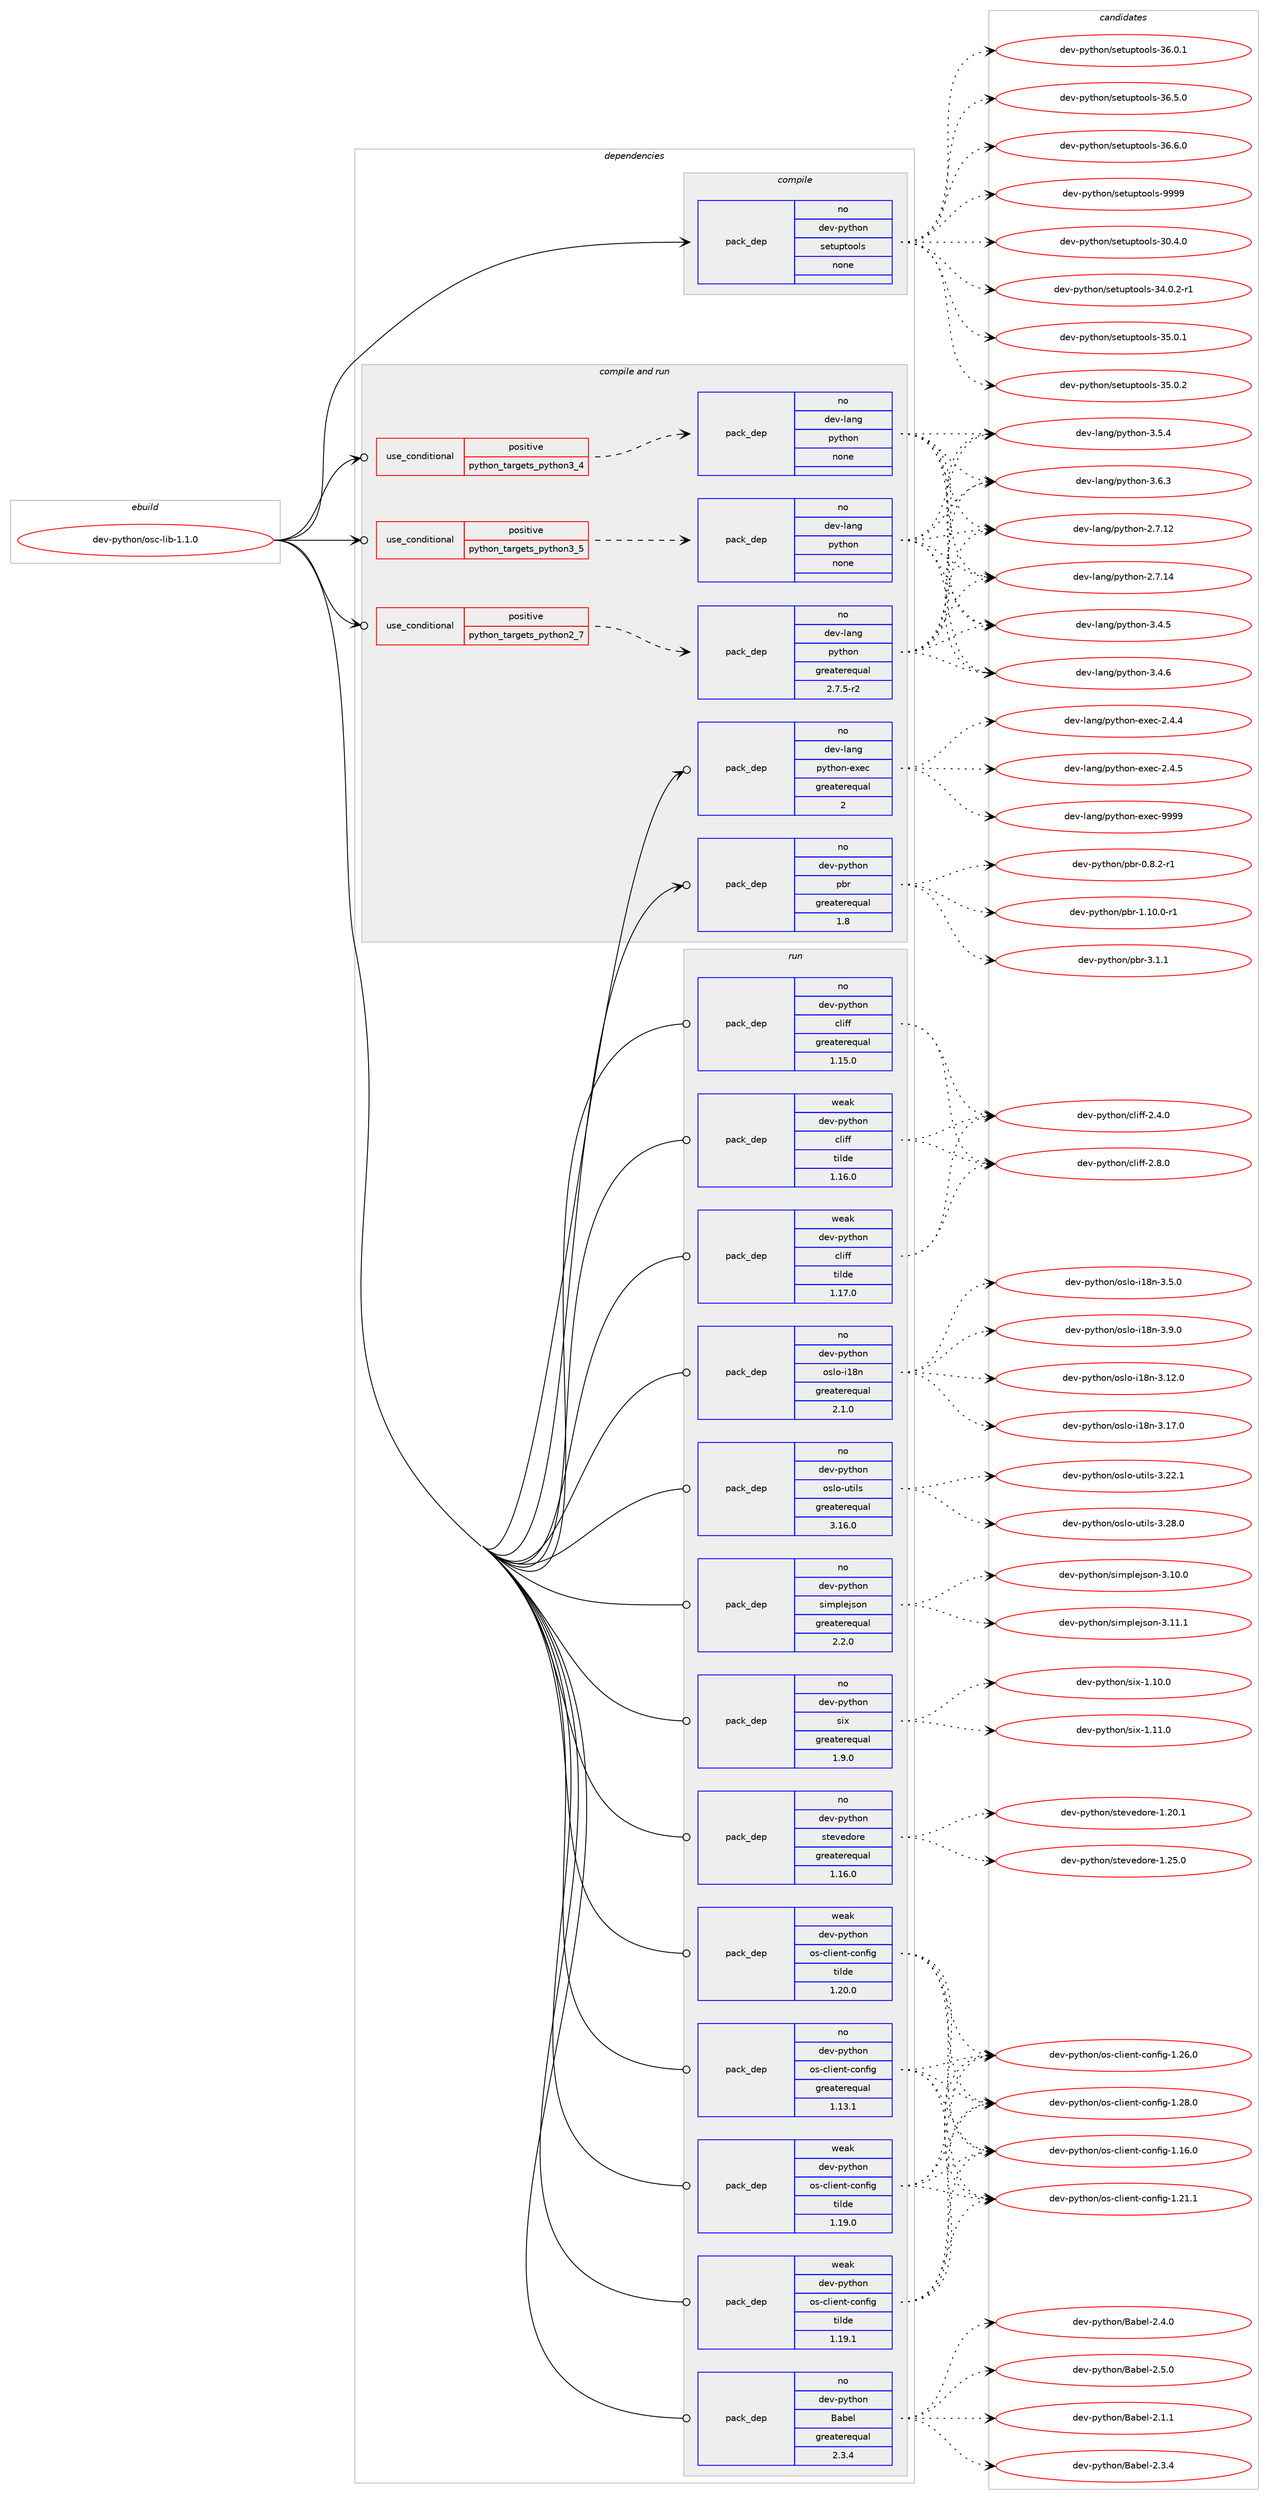 digraph prolog {

# *************
# Graph options
# *************

newrank=true;
concentrate=true;
compound=true;
graph [rankdir=LR,fontname=Helvetica,fontsize=10,ranksep=1.5];#, ranksep=2.5, nodesep=0.2];
edge  [arrowhead=vee];
node  [fontname=Helvetica,fontsize=10];

# **********
# The ebuild
# **********

subgraph cluster_leftcol {
color=gray;
rank=same;
label=<<i>ebuild</i>>;
id [label="dev-python/osc-lib-1.1.0", color=red, width=4, href="../dev-python/osc-lib-1.1.0.svg"];
}

# ****************
# The dependencies
# ****************

subgraph cluster_midcol {
color=gray;
label=<<i>dependencies</i>>;
subgraph cluster_compile {
fillcolor="#eeeeee";
style=filled;
label=<<i>compile</i>>;
subgraph pack129465 {
dependency169905 [label=<<TABLE BORDER="0" CELLBORDER="1" CELLSPACING="0" CELLPADDING="4" WIDTH="220"><TR><TD ROWSPAN="6" CELLPADDING="30">pack_dep</TD></TR><TR><TD WIDTH="110">no</TD></TR><TR><TD>dev-python</TD></TR><TR><TD>setuptools</TD></TR><TR><TD>none</TD></TR><TR><TD></TD></TR></TABLE>>, shape=none, color=blue];
}
id:e -> dependency169905:w [weight=20,style="solid",arrowhead="vee"];
}
subgraph cluster_compileandrun {
fillcolor="#eeeeee";
style=filled;
label=<<i>compile and run</i>>;
subgraph cond36580 {
dependency169906 [label=<<TABLE BORDER="0" CELLBORDER="1" CELLSPACING="0" CELLPADDING="4"><TR><TD ROWSPAN="3" CELLPADDING="10">use_conditional</TD></TR><TR><TD>positive</TD></TR><TR><TD>python_targets_python2_7</TD></TR></TABLE>>, shape=none, color=red];
subgraph pack129466 {
dependency169907 [label=<<TABLE BORDER="0" CELLBORDER="1" CELLSPACING="0" CELLPADDING="4" WIDTH="220"><TR><TD ROWSPAN="6" CELLPADDING="30">pack_dep</TD></TR><TR><TD WIDTH="110">no</TD></TR><TR><TD>dev-lang</TD></TR><TR><TD>python</TD></TR><TR><TD>greaterequal</TD></TR><TR><TD>2.7.5-r2</TD></TR></TABLE>>, shape=none, color=blue];
}
dependency169906:e -> dependency169907:w [weight=20,style="dashed",arrowhead="vee"];
}
id:e -> dependency169906:w [weight=20,style="solid",arrowhead="odotvee"];
subgraph cond36581 {
dependency169908 [label=<<TABLE BORDER="0" CELLBORDER="1" CELLSPACING="0" CELLPADDING="4"><TR><TD ROWSPAN="3" CELLPADDING="10">use_conditional</TD></TR><TR><TD>positive</TD></TR><TR><TD>python_targets_python3_4</TD></TR></TABLE>>, shape=none, color=red];
subgraph pack129467 {
dependency169909 [label=<<TABLE BORDER="0" CELLBORDER="1" CELLSPACING="0" CELLPADDING="4" WIDTH="220"><TR><TD ROWSPAN="6" CELLPADDING="30">pack_dep</TD></TR><TR><TD WIDTH="110">no</TD></TR><TR><TD>dev-lang</TD></TR><TR><TD>python</TD></TR><TR><TD>none</TD></TR><TR><TD></TD></TR></TABLE>>, shape=none, color=blue];
}
dependency169908:e -> dependency169909:w [weight=20,style="dashed",arrowhead="vee"];
}
id:e -> dependency169908:w [weight=20,style="solid",arrowhead="odotvee"];
subgraph cond36582 {
dependency169910 [label=<<TABLE BORDER="0" CELLBORDER="1" CELLSPACING="0" CELLPADDING="4"><TR><TD ROWSPAN="3" CELLPADDING="10">use_conditional</TD></TR><TR><TD>positive</TD></TR><TR><TD>python_targets_python3_5</TD></TR></TABLE>>, shape=none, color=red];
subgraph pack129468 {
dependency169911 [label=<<TABLE BORDER="0" CELLBORDER="1" CELLSPACING="0" CELLPADDING="4" WIDTH="220"><TR><TD ROWSPAN="6" CELLPADDING="30">pack_dep</TD></TR><TR><TD WIDTH="110">no</TD></TR><TR><TD>dev-lang</TD></TR><TR><TD>python</TD></TR><TR><TD>none</TD></TR><TR><TD></TD></TR></TABLE>>, shape=none, color=blue];
}
dependency169910:e -> dependency169911:w [weight=20,style="dashed",arrowhead="vee"];
}
id:e -> dependency169910:w [weight=20,style="solid",arrowhead="odotvee"];
subgraph pack129469 {
dependency169912 [label=<<TABLE BORDER="0" CELLBORDER="1" CELLSPACING="0" CELLPADDING="4" WIDTH="220"><TR><TD ROWSPAN="6" CELLPADDING="30">pack_dep</TD></TR><TR><TD WIDTH="110">no</TD></TR><TR><TD>dev-lang</TD></TR><TR><TD>python-exec</TD></TR><TR><TD>greaterequal</TD></TR><TR><TD>2</TD></TR></TABLE>>, shape=none, color=blue];
}
id:e -> dependency169912:w [weight=20,style="solid",arrowhead="odotvee"];
subgraph pack129470 {
dependency169913 [label=<<TABLE BORDER="0" CELLBORDER="1" CELLSPACING="0" CELLPADDING="4" WIDTH="220"><TR><TD ROWSPAN="6" CELLPADDING="30">pack_dep</TD></TR><TR><TD WIDTH="110">no</TD></TR><TR><TD>dev-python</TD></TR><TR><TD>pbr</TD></TR><TR><TD>greaterequal</TD></TR><TR><TD>1.8</TD></TR></TABLE>>, shape=none, color=blue];
}
id:e -> dependency169913:w [weight=20,style="solid",arrowhead="odotvee"];
}
subgraph cluster_run {
fillcolor="#eeeeee";
style=filled;
label=<<i>run</i>>;
subgraph pack129471 {
dependency169914 [label=<<TABLE BORDER="0" CELLBORDER="1" CELLSPACING="0" CELLPADDING="4" WIDTH="220"><TR><TD ROWSPAN="6" CELLPADDING="30">pack_dep</TD></TR><TR><TD WIDTH="110">no</TD></TR><TR><TD>dev-python</TD></TR><TR><TD>Babel</TD></TR><TR><TD>greaterequal</TD></TR><TR><TD>2.3.4</TD></TR></TABLE>>, shape=none, color=blue];
}
id:e -> dependency169914:w [weight=20,style="solid",arrowhead="odot"];
subgraph pack129472 {
dependency169915 [label=<<TABLE BORDER="0" CELLBORDER="1" CELLSPACING="0" CELLPADDING="4" WIDTH="220"><TR><TD ROWSPAN="6" CELLPADDING="30">pack_dep</TD></TR><TR><TD WIDTH="110">no</TD></TR><TR><TD>dev-python</TD></TR><TR><TD>cliff</TD></TR><TR><TD>greaterequal</TD></TR><TR><TD>1.15.0</TD></TR></TABLE>>, shape=none, color=blue];
}
id:e -> dependency169915:w [weight=20,style="solid",arrowhead="odot"];
subgraph pack129473 {
dependency169916 [label=<<TABLE BORDER="0" CELLBORDER="1" CELLSPACING="0" CELLPADDING="4" WIDTH="220"><TR><TD ROWSPAN="6" CELLPADDING="30">pack_dep</TD></TR><TR><TD WIDTH="110">no</TD></TR><TR><TD>dev-python</TD></TR><TR><TD>os-client-config</TD></TR><TR><TD>greaterequal</TD></TR><TR><TD>1.13.1</TD></TR></TABLE>>, shape=none, color=blue];
}
id:e -> dependency169916:w [weight=20,style="solid",arrowhead="odot"];
subgraph pack129474 {
dependency169917 [label=<<TABLE BORDER="0" CELLBORDER="1" CELLSPACING="0" CELLPADDING="4" WIDTH="220"><TR><TD ROWSPAN="6" CELLPADDING="30">pack_dep</TD></TR><TR><TD WIDTH="110">no</TD></TR><TR><TD>dev-python</TD></TR><TR><TD>oslo-i18n</TD></TR><TR><TD>greaterequal</TD></TR><TR><TD>2.1.0</TD></TR></TABLE>>, shape=none, color=blue];
}
id:e -> dependency169917:w [weight=20,style="solid",arrowhead="odot"];
subgraph pack129475 {
dependency169918 [label=<<TABLE BORDER="0" CELLBORDER="1" CELLSPACING="0" CELLPADDING="4" WIDTH="220"><TR><TD ROWSPAN="6" CELLPADDING="30">pack_dep</TD></TR><TR><TD WIDTH="110">no</TD></TR><TR><TD>dev-python</TD></TR><TR><TD>oslo-utils</TD></TR><TR><TD>greaterequal</TD></TR><TR><TD>3.16.0</TD></TR></TABLE>>, shape=none, color=blue];
}
id:e -> dependency169918:w [weight=20,style="solid",arrowhead="odot"];
subgraph pack129476 {
dependency169919 [label=<<TABLE BORDER="0" CELLBORDER="1" CELLSPACING="0" CELLPADDING="4" WIDTH="220"><TR><TD ROWSPAN="6" CELLPADDING="30">pack_dep</TD></TR><TR><TD WIDTH="110">no</TD></TR><TR><TD>dev-python</TD></TR><TR><TD>simplejson</TD></TR><TR><TD>greaterequal</TD></TR><TR><TD>2.2.0</TD></TR></TABLE>>, shape=none, color=blue];
}
id:e -> dependency169919:w [weight=20,style="solid",arrowhead="odot"];
subgraph pack129477 {
dependency169920 [label=<<TABLE BORDER="0" CELLBORDER="1" CELLSPACING="0" CELLPADDING="4" WIDTH="220"><TR><TD ROWSPAN="6" CELLPADDING="30">pack_dep</TD></TR><TR><TD WIDTH="110">no</TD></TR><TR><TD>dev-python</TD></TR><TR><TD>six</TD></TR><TR><TD>greaterequal</TD></TR><TR><TD>1.9.0</TD></TR></TABLE>>, shape=none, color=blue];
}
id:e -> dependency169920:w [weight=20,style="solid",arrowhead="odot"];
subgraph pack129478 {
dependency169921 [label=<<TABLE BORDER="0" CELLBORDER="1" CELLSPACING="0" CELLPADDING="4" WIDTH="220"><TR><TD ROWSPAN="6" CELLPADDING="30">pack_dep</TD></TR><TR><TD WIDTH="110">no</TD></TR><TR><TD>dev-python</TD></TR><TR><TD>stevedore</TD></TR><TR><TD>greaterequal</TD></TR><TR><TD>1.16.0</TD></TR></TABLE>>, shape=none, color=blue];
}
id:e -> dependency169921:w [weight=20,style="solid",arrowhead="odot"];
subgraph pack129479 {
dependency169922 [label=<<TABLE BORDER="0" CELLBORDER="1" CELLSPACING="0" CELLPADDING="4" WIDTH="220"><TR><TD ROWSPAN="6" CELLPADDING="30">pack_dep</TD></TR><TR><TD WIDTH="110">weak</TD></TR><TR><TD>dev-python</TD></TR><TR><TD>cliff</TD></TR><TR><TD>tilde</TD></TR><TR><TD>1.16.0</TD></TR></TABLE>>, shape=none, color=blue];
}
id:e -> dependency169922:w [weight=20,style="solid",arrowhead="odot"];
subgraph pack129480 {
dependency169923 [label=<<TABLE BORDER="0" CELLBORDER="1" CELLSPACING="0" CELLPADDING="4" WIDTH="220"><TR><TD ROWSPAN="6" CELLPADDING="30">pack_dep</TD></TR><TR><TD WIDTH="110">weak</TD></TR><TR><TD>dev-python</TD></TR><TR><TD>cliff</TD></TR><TR><TD>tilde</TD></TR><TR><TD>1.17.0</TD></TR></TABLE>>, shape=none, color=blue];
}
id:e -> dependency169923:w [weight=20,style="solid",arrowhead="odot"];
subgraph pack129481 {
dependency169924 [label=<<TABLE BORDER="0" CELLBORDER="1" CELLSPACING="0" CELLPADDING="4" WIDTH="220"><TR><TD ROWSPAN="6" CELLPADDING="30">pack_dep</TD></TR><TR><TD WIDTH="110">weak</TD></TR><TR><TD>dev-python</TD></TR><TR><TD>os-client-config</TD></TR><TR><TD>tilde</TD></TR><TR><TD>1.19.0</TD></TR></TABLE>>, shape=none, color=blue];
}
id:e -> dependency169924:w [weight=20,style="solid",arrowhead="odot"];
subgraph pack129482 {
dependency169925 [label=<<TABLE BORDER="0" CELLBORDER="1" CELLSPACING="0" CELLPADDING="4" WIDTH="220"><TR><TD ROWSPAN="6" CELLPADDING="30">pack_dep</TD></TR><TR><TD WIDTH="110">weak</TD></TR><TR><TD>dev-python</TD></TR><TR><TD>os-client-config</TD></TR><TR><TD>tilde</TD></TR><TR><TD>1.19.1</TD></TR></TABLE>>, shape=none, color=blue];
}
id:e -> dependency169925:w [weight=20,style="solid",arrowhead="odot"];
subgraph pack129483 {
dependency169926 [label=<<TABLE BORDER="0" CELLBORDER="1" CELLSPACING="0" CELLPADDING="4" WIDTH="220"><TR><TD ROWSPAN="6" CELLPADDING="30">pack_dep</TD></TR><TR><TD WIDTH="110">weak</TD></TR><TR><TD>dev-python</TD></TR><TR><TD>os-client-config</TD></TR><TR><TD>tilde</TD></TR><TR><TD>1.20.0</TD></TR></TABLE>>, shape=none, color=blue];
}
id:e -> dependency169926:w [weight=20,style="solid",arrowhead="odot"];
}
}

# **************
# The candidates
# **************

subgraph cluster_choices {
rank=same;
color=gray;
label=<<i>candidates</i>>;

subgraph choice129465 {
color=black;
nodesep=1;
choice100101118451121211161041111104711510111611711211611111110811545514846524648 [label="dev-python/setuptools-30.4.0", color=red, width=4,href="../dev-python/setuptools-30.4.0.svg"];
choice1001011184511212111610411111047115101116117112116111111108115455152464846504511449 [label="dev-python/setuptools-34.0.2-r1", color=red, width=4,href="../dev-python/setuptools-34.0.2-r1.svg"];
choice100101118451121211161041111104711510111611711211611111110811545515346484649 [label="dev-python/setuptools-35.0.1", color=red, width=4,href="../dev-python/setuptools-35.0.1.svg"];
choice100101118451121211161041111104711510111611711211611111110811545515346484650 [label="dev-python/setuptools-35.0.2", color=red, width=4,href="../dev-python/setuptools-35.0.2.svg"];
choice100101118451121211161041111104711510111611711211611111110811545515446484649 [label="dev-python/setuptools-36.0.1", color=red, width=4,href="../dev-python/setuptools-36.0.1.svg"];
choice100101118451121211161041111104711510111611711211611111110811545515446534648 [label="dev-python/setuptools-36.5.0", color=red, width=4,href="../dev-python/setuptools-36.5.0.svg"];
choice100101118451121211161041111104711510111611711211611111110811545515446544648 [label="dev-python/setuptools-36.6.0", color=red, width=4,href="../dev-python/setuptools-36.6.0.svg"];
choice10010111845112121116104111110471151011161171121161111111081154557575757 [label="dev-python/setuptools-9999", color=red, width=4,href="../dev-python/setuptools-9999.svg"];
dependency169905:e -> choice100101118451121211161041111104711510111611711211611111110811545514846524648:w [style=dotted,weight="100"];
dependency169905:e -> choice1001011184511212111610411111047115101116117112116111111108115455152464846504511449:w [style=dotted,weight="100"];
dependency169905:e -> choice100101118451121211161041111104711510111611711211611111110811545515346484649:w [style=dotted,weight="100"];
dependency169905:e -> choice100101118451121211161041111104711510111611711211611111110811545515346484650:w [style=dotted,weight="100"];
dependency169905:e -> choice100101118451121211161041111104711510111611711211611111110811545515446484649:w [style=dotted,weight="100"];
dependency169905:e -> choice100101118451121211161041111104711510111611711211611111110811545515446534648:w [style=dotted,weight="100"];
dependency169905:e -> choice100101118451121211161041111104711510111611711211611111110811545515446544648:w [style=dotted,weight="100"];
dependency169905:e -> choice10010111845112121116104111110471151011161171121161111111081154557575757:w [style=dotted,weight="100"];
}
subgraph choice129466 {
color=black;
nodesep=1;
choice10010111845108971101034711212111610411111045504655464950 [label="dev-lang/python-2.7.12", color=red, width=4,href="../dev-lang/python-2.7.12.svg"];
choice10010111845108971101034711212111610411111045504655464952 [label="dev-lang/python-2.7.14", color=red, width=4,href="../dev-lang/python-2.7.14.svg"];
choice100101118451089711010347112121116104111110455146524653 [label="dev-lang/python-3.4.5", color=red, width=4,href="../dev-lang/python-3.4.5.svg"];
choice100101118451089711010347112121116104111110455146524654 [label="dev-lang/python-3.4.6", color=red, width=4,href="../dev-lang/python-3.4.6.svg"];
choice100101118451089711010347112121116104111110455146534652 [label="dev-lang/python-3.5.4", color=red, width=4,href="../dev-lang/python-3.5.4.svg"];
choice100101118451089711010347112121116104111110455146544651 [label="dev-lang/python-3.6.3", color=red, width=4,href="../dev-lang/python-3.6.3.svg"];
dependency169907:e -> choice10010111845108971101034711212111610411111045504655464950:w [style=dotted,weight="100"];
dependency169907:e -> choice10010111845108971101034711212111610411111045504655464952:w [style=dotted,weight="100"];
dependency169907:e -> choice100101118451089711010347112121116104111110455146524653:w [style=dotted,weight="100"];
dependency169907:e -> choice100101118451089711010347112121116104111110455146524654:w [style=dotted,weight="100"];
dependency169907:e -> choice100101118451089711010347112121116104111110455146534652:w [style=dotted,weight="100"];
dependency169907:e -> choice100101118451089711010347112121116104111110455146544651:w [style=dotted,weight="100"];
}
subgraph choice129467 {
color=black;
nodesep=1;
choice10010111845108971101034711212111610411111045504655464950 [label="dev-lang/python-2.7.12", color=red, width=4,href="../dev-lang/python-2.7.12.svg"];
choice10010111845108971101034711212111610411111045504655464952 [label="dev-lang/python-2.7.14", color=red, width=4,href="../dev-lang/python-2.7.14.svg"];
choice100101118451089711010347112121116104111110455146524653 [label="dev-lang/python-3.4.5", color=red, width=4,href="../dev-lang/python-3.4.5.svg"];
choice100101118451089711010347112121116104111110455146524654 [label="dev-lang/python-3.4.6", color=red, width=4,href="../dev-lang/python-3.4.6.svg"];
choice100101118451089711010347112121116104111110455146534652 [label="dev-lang/python-3.5.4", color=red, width=4,href="../dev-lang/python-3.5.4.svg"];
choice100101118451089711010347112121116104111110455146544651 [label="dev-lang/python-3.6.3", color=red, width=4,href="../dev-lang/python-3.6.3.svg"];
dependency169909:e -> choice10010111845108971101034711212111610411111045504655464950:w [style=dotted,weight="100"];
dependency169909:e -> choice10010111845108971101034711212111610411111045504655464952:w [style=dotted,weight="100"];
dependency169909:e -> choice100101118451089711010347112121116104111110455146524653:w [style=dotted,weight="100"];
dependency169909:e -> choice100101118451089711010347112121116104111110455146524654:w [style=dotted,weight="100"];
dependency169909:e -> choice100101118451089711010347112121116104111110455146534652:w [style=dotted,weight="100"];
dependency169909:e -> choice100101118451089711010347112121116104111110455146544651:w [style=dotted,weight="100"];
}
subgraph choice129468 {
color=black;
nodesep=1;
choice10010111845108971101034711212111610411111045504655464950 [label="dev-lang/python-2.7.12", color=red, width=4,href="../dev-lang/python-2.7.12.svg"];
choice10010111845108971101034711212111610411111045504655464952 [label="dev-lang/python-2.7.14", color=red, width=4,href="../dev-lang/python-2.7.14.svg"];
choice100101118451089711010347112121116104111110455146524653 [label="dev-lang/python-3.4.5", color=red, width=4,href="../dev-lang/python-3.4.5.svg"];
choice100101118451089711010347112121116104111110455146524654 [label="dev-lang/python-3.4.6", color=red, width=4,href="../dev-lang/python-3.4.6.svg"];
choice100101118451089711010347112121116104111110455146534652 [label="dev-lang/python-3.5.4", color=red, width=4,href="../dev-lang/python-3.5.4.svg"];
choice100101118451089711010347112121116104111110455146544651 [label="dev-lang/python-3.6.3", color=red, width=4,href="../dev-lang/python-3.6.3.svg"];
dependency169911:e -> choice10010111845108971101034711212111610411111045504655464950:w [style=dotted,weight="100"];
dependency169911:e -> choice10010111845108971101034711212111610411111045504655464952:w [style=dotted,weight="100"];
dependency169911:e -> choice100101118451089711010347112121116104111110455146524653:w [style=dotted,weight="100"];
dependency169911:e -> choice100101118451089711010347112121116104111110455146524654:w [style=dotted,weight="100"];
dependency169911:e -> choice100101118451089711010347112121116104111110455146534652:w [style=dotted,weight="100"];
dependency169911:e -> choice100101118451089711010347112121116104111110455146544651:w [style=dotted,weight="100"];
}
subgraph choice129469 {
color=black;
nodesep=1;
choice1001011184510897110103471121211161041111104510112010199455046524652 [label="dev-lang/python-exec-2.4.4", color=red, width=4,href="../dev-lang/python-exec-2.4.4.svg"];
choice1001011184510897110103471121211161041111104510112010199455046524653 [label="dev-lang/python-exec-2.4.5", color=red, width=4,href="../dev-lang/python-exec-2.4.5.svg"];
choice10010111845108971101034711212111610411111045101120101994557575757 [label="dev-lang/python-exec-9999", color=red, width=4,href="../dev-lang/python-exec-9999.svg"];
dependency169912:e -> choice1001011184510897110103471121211161041111104510112010199455046524652:w [style=dotted,weight="100"];
dependency169912:e -> choice1001011184510897110103471121211161041111104510112010199455046524653:w [style=dotted,weight="100"];
dependency169912:e -> choice10010111845108971101034711212111610411111045101120101994557575757:w [style=dotted,weight="100"];
}
subgraph choice129470 {
color=black;
nodesep=1;
choice1001011184511212111610411111047112981144548465646504511449 [label="dev-python/pbr-0.8.2-r1", color=red, width=4,href="../dev-python/pbr-0.8.2-r1.svg"];
choice100101118451121211161041111104711298114454946494846484511449 [label="dev-python/pbr-1.10.0-r1", color=red, width=4,href="../dev-python/pbr-1.10.0-r1.svg"];
choice100101118451121211161041111104711298114455146494649 [label="dev-python/pbr-3.1.1", color=red, width=4,href="../dev-python/pbr-3.1.1.svg"];
dependency169913:e -> choice1001011184511212111610411111047112981144548465646504511449:w [style=dotted,weight="100"];
dependency169913:e -> choice100101118451121211161041111104711298114454946494846484511449:w [style=dotted,weight="100"];
dependency169913:e -> choice100101118451121211161041111104711298114455146494649:w [style=dotted,weight="100"];
}
subgraph choice129471 {
color=black;
nodesep=1;
choice1001011184511212111610411111047669798101108455046494649 [label="dev-python/Babel-2.1.1", color=red, width=4,href="../dev-python/Babel-2.1.1.svg"];
choice1001011184511212111610411111047669798101108455046514652 [label="dev-python/Babel-2.3.4", color=red, width=4,href="../dev-python/Babel-2.3.4.svg"];
choice1001011184511212111610411111047669798101108455046524648 [label="dev-python/Babel-2.4.0", color=red, width=4,href="../dev-python/Babel-2.4.0.svg"];
choice1001011184511212111610411111047669798101108455046534648 [label="dev-python/Babel-2.5.0", color=red, width=4,href="../dev-python/Babel-2.5.0.svg"];
dependency169914:e -> choice1001011184511212111610411111047669798101108455046494649:w [style=dotted,weight="100"];
dependency169914:e -> choice1001011184511212111610411111047669798101108455046514652:w [style=dotted,weight="100"];
dependency169914:e -> choice1001011184511212111610411111047669798101108455046524648:w [style=dotted,weight="100"];
dependency169914:e -> choice1001011184511212111610411111047669798101108455046534648:w [style=dotted,weight="100"];
}
subgraph choice129472 {
color=black;
nodesep=1;
choice100101118451121211161041111104799108105102102455046524648 [label="dev-python/cliff-2.4.0", color=red, width=4,href="../dev-python/cliff-2.4.0.svg"];
choice100101118451121211161041111104799108105102102455046564648 [label="dev-python/cliff-2.8.0", color=red, width=4,href="../dev-python/cliff-2.8.0.svg"];
dependency169915:e -> choice100101118451121211161041111104799108105102102455046524648:w [style=dotted,weight="100"];
dependency169915:e -> choice100101118451121211161041111104799108105102102455046564648:w [style=dotted,weight="100"];
}
subgraph choice129473 {
color=black;
nodesep=1;
choice10010111845112121116104111110471111154599108105101110116459911111010210510345494649544648 [label="dev-python/os-client-config-1.16.0", color=red, width=4,href="../dev-python/os-client-config-1.16.0.svg"];
choice10010111845112121116104111110471111154599108105101110116459911111010210510345494650494649 [label="dev-python/os-client-config-1.21.1", color=red, width=4,href="../dev-python/os-client-config-1.21.1.svg"];
choice10010111845112121116104111110471111154599108105101110116459911111010210510345494650544648 [label="dev-python/os-client-config-1.26.0", color=red, width=4,href="../dev-python/os-client-config-1.26.0.svg"];
choice10010111845112121116104111110471111154599108105101110116459911111010210510345494650564648 [label="dev-python/os-client-config-1.28.0", color=red, width=4,href="../dev-python/os-client-config-1.28.0.svg"];
dependency169916:e -> choice10010111845112121116104111110471111154599108105101110116459911111010210510345494649544648:w [style=dotted,weight="100"];
dependency169916:e -> choice10010111845112121116104111110471111154599108105101110116459911111010210510345494650494649:w [style=dotted,weight="100"];
dependency169916:e -> choice10010111845112121116104111110471111154599108105101110116459911111010210510345494650544648:w [style=dotted,weight="100"];
dependency169916:e -> choice10010111845112121116104111110471111154599108105101110116459911111010210510345494650564648:w [style=dotted,weight="100"];
}
subgraph choice129474 {
color=black;
nodesep=1;
choice100101118451121211161041111104711111510811145105495611045514649504648 [label="dev-python/oslo-i18n-3.12.0", color=red, width=4,href="../dev-python/oslo-i18n-3.12.0.svg"];
choice100101118451121211161041111104711111510811145105495611045514649554648 [label="dev-python/oslo-i18n-3.17.0", color=red, width=4,href="../dev-python/oslo-i18n-3.17.0.svg"];
choice1001011184511212111610411111047111115108111451054956110455146534648 [label="dev-python/oslo-i18n-3.5.0", color=red, width=4,href="../dev-python/oslo-i18n-3.5.0.svg"];
choice1001011184511212111610411111047111115108111451054956110455146574648 [label="dev-python/oslo-i18n-3.9.0", color=red, width=4,href="../dev-python/oslo-i18n-3.9.0.svg"];
dependency169917:e -> choice100101118451121211161041111104711111510811145105495611045514649504648:w [style=dotted,weight="100"];
dependency169917:e -> choice100101118451121211161041111104711111510811145105495611045514649554648:w [style=dotted,weight="100"];
dependency169917:e -> choice1001011184511212111610411111047111115108111451054956110455146534648:w [style=dotted,weight="100"];
dependency169917:e -> choice1001011184511212111610411111047111115108111451054956110455146574648:w [style=dotted,weight="100"];
}
subgraph choice129475 {
color=black;
nodesep=1;
choice10010111845112121116104111110471111151081114511711610510811545514650504649 [label="dev-python/oslo-utils-3.22.1", color=red, width=4,href="../dev-python/oslo-utils-3.22.1.svg"];
choice10010111845112121116104111110471111151081114511711610510811545514650564648 [label="dev-python/oslo-utils-3.28.0", color=red, width=4,href="../dev-python/oslo-utils-3.28.0.svg"];
dependency169918:e -> choice10010111845112121116104111110471111151081114511711610510811545514650504649:w [style=dotted,weight="100"];
dependency169918:e -> choice10010111845112121116104111110471111151081114511711610510811545514650564648:w [style=dotted,weight="100"];
}
subgraph choice129476 {
color=black;
nodesep=1;
choice100101118451121211161041111104711510510911210810110611511111045514649484648 [label="dev-python/simplejson-3.10.0", color=red, width=4,href="../dev-python/simplejson-3.10.0.svg"];
choice100101118451121211161041111104711510510911210810110611511111045514649494649 [label="dev-python/simplejson-3.11.1", color=red, width=4,href="../dev-python/simplejson-3.11.1.svg"];
dependency169919:e -> choice100101118451121211161041111104711510510911210810110611511111045514649484648:w [style=dotted,weight="100"];
dependency169919:e -> choice100101118451121211161041111104711510510911210810110611511111045514649494649:w [style=dotted,weight="100"];
}
subgraph choice129477 {
color=black;
nodesep=1;
choice100101118451121211161041111104711510512045494649484648 [label="dev-python/six-1.10.0", color=red, width=4,href="../dev-python/six-1.10.0.svg"];
choice100101118451121211161041111104711510512045494649494648 [label="dev-python/six-1.11.0", color=red, width=4,href="../dev-python/six-1.11.0.svg"];
dependency169920:e -> choice100101118451121211161041111104711510512045494649484648:w [style=dotted,weight="100"];
dependency169920:e -> choice100101118451121211161041111104711510512045494649494648:w [style=dotted,weight="100"];
}
subgraph choice129478 {
color=black;
nodesep=1;
choice100101118451121211161041111104711511610111810110011111410145494650484649 [label="dev-python/stevedore-1.20.1", color=red, width=4,href="../dev-python/stevedore-1.20.1.svg"];
choice100101118451121211161041111104711511610111810110011111410145494650534648 [label="dev-python/stevedore-1.25.0", color=red, width=4,href="../dev-python/stevedore-1.25.0.svg"];
dependency169921:e -> choice100101118451121211161041111104711511610111810110011111410145494650484649:w [style=dotted,weight="100"];
dependency169921:e -> choice100101118451121211161041111104711511610111810110011111410145494650534648:w [style=dotted,weight="100"];
}
subgraph choice129479 {
color=black;
nodesep=1;
choice100101118451121211161041111104799108105102102455046524648 [label="dev-python/cliff-2.4.0", color=red, width=4,href="../dev-python/cliff-2.4.0.svg"];
choice100101118451121211161041111104799108105102102455046564648 [label="dev-python/cliff-2.8.0", color=red, width=4,href="../dev-python/cliff-2.8.0.svg"];
dependency169922:e -> choice100101118451121211161041111104799108105102102455046524648:w [style=dotted,weight="100"];
dependency169922:e -> choice100101118451121211161041111104799108105102102455046564648:w [style=dotted,weight="100"];
}
subgraph choice129480 {
color=black;
nodesep=1;
choice100101118451121211161041111104799108105102102455046524648 [label="dev-python/cliff-2.4.0", color=red, width=4,href="../dev-python/cliff-2.4.0.svg"];
choice100101118451121211161041111104799108105102102455046564648 [label="dev-python/cliff-2.8.0", color=red, width=4,href="../dev-python/cliff-2.8.0.svg"];
dependency169923:e -> choice100101118451121211161041111104799108105102102455046524648:w [style=dotted,weight="100"];
dependency169923:e -> choice100101118451121211161041111104799108105102102455046564648:w [style=dotted,weight="100"];
}
subgraph choice129481 {
color=black;
nodesep=1;
choice10010111845112121116104111110471111154599108105101110116459911111010210510345494649544648 [label="dev-python/os-client-config-1.16.0", color=red, width=4,href="../dev-python/os-client-config-1.16.0.svg"];
choice10010111845112121116104111110471111154599108105101110116459911111010210510345494650494649 [label="dev-python/os-client-config-1.21.1", color=red, width=4,href="../dev-python/os-client-config-1.21.1.svg"];
choice10010111845112121116104111110471111154599108105101110116459911111010210510345494650544648 [label="dev-python/os-client-config-1.26.0", color=red, width=4,href="../dev-python/os-client-config-1.26.0.svg"];
choice10010111845112121116104111110471111154599108105101110116459911111010210510345494650564648 [label="dev-python/os-client-config-1.28.0", color=red, width=4,href="../dev-python/os-client-config-1.28.0.svg"];
dependency169924:e -> choice10010111845112121116104111110471111154599108105101110116459911111010210510345494649544648:w [style=dotted,weight="100"];
dependency169924:e -> choice10010111845112121116104111110471111154599108105101110116459911111010210510345494650494649:w [style=dotted,weight="100"];
dependency169924:e -> choice10010111845112121116104111110471111154599108105101110116459911111010210510345494650544648:w [style=dotted,weight="100"];
dependency169924:e -> choice10010111845112121116104111110471111154599108105101110116459911111010210510345494650564648:w [style=dotted,weight="100"];
}
subgraph choice129482 {
color=black;
nodesep=1;
choice10010111845112121116104111110471111154599108105101110116459911111010210510345494649544648 [label="dev-python/os-client-config-1.16.0", color=red, width=4,href="../dev-python/os-client-config-1.16.0.svg"];
choice10010111845112121116104111110471111154599108105101110116459911111010210510345494650494649 [label="dev-python/os-client-config-1.21.1", color=red, width=4,href="../dev-python/os-client-config-1.21.1.svg"];
choice10010111845112121116104111110471111154599108105101110116459911111010210510345494650544648 [label="dev-python/os-client-config-1.26.0", color=red, width=4,href="../dev-python/os-client-config-1.26.0.svg"];
choice10010111845112121116104111110471111154599108105101110116459911111010210510345494650564648 [label="dev-python/os-client-config-1.28.0", color=red, width=4,href="../dev-python/os-client-config-1.28.0.svg"];
dependency169925:e -> choice10010111845112121116104111110471111154599108105101110116459911111010210510345494649544648:w [style=dotted,weight="100"];
dependency169925:e -> choice10010111845112121116104111110471111154599108105101110116459911111010210510345494650494649:w [style=dotted,weight="100"];
dependency169925:e -> choice10010111845112121116104111110471111154599108105101110116459911111010210510345494650544648:w [style=dotted,weight="100"];
dependency169925:e -> choice10010111845112121116104111110471111154599108105101110116459911111010210510345494650564648:w [style=dotted,weight="100"];
}
subgraph choice129483 {
color=black;
nodesep=1;
choice10010111845112121116104111110471111154599108105101110116459911111010210510345494649544648 [label="dev-python/os-client-config-1.16.0", color=red, width=4,href="../dev-python/os-client-config-1.16.0.svg"];
choice10010111845112121116104111110471111154599108105101110116459911111010210510345494650494649 [label="dev-python/os-client-config-1.21.1", color=red, width=4,href="../dev-python/os-client-config-1.21.1.svg"];
choice10010111845112121116104111110471111154599108105101110116459911111010210510345494650544648 [label="dev-python/os-client-config-1.26.0", color=red, width=4,href="../dev-python/os-client-config-1.26.0.svg"];
choice10010111845112121116104111110471111154599108105101110116459911111010210510345494650564648 [label="dev-python/os-client-config-1.28.0", color=red, width=4,href="../dev-python/os-client-config-1.28.0.svg"];
dependency169926:e -> choice10010111845112121116104111110471111154599108105101110116459911111010210510345494649544648:w [style=dotted,weight="100"];
dependency169926:e -> choice10010111845112121116104111110471111154599108105101110116459911111010210510345494650494649:w [style=dotted,weight="100"];
dependency169926:e -> choice10010111845112121116104111110471111154599108105101110116459911111010210510345494650544648:w [style=dotted,weight="100"];
dependency169926:e -> choice10010111845112121116104111110471111154599108105101110116459911111010210510345494650564648:w [style=dotted,weight="100"];
}
}

}
